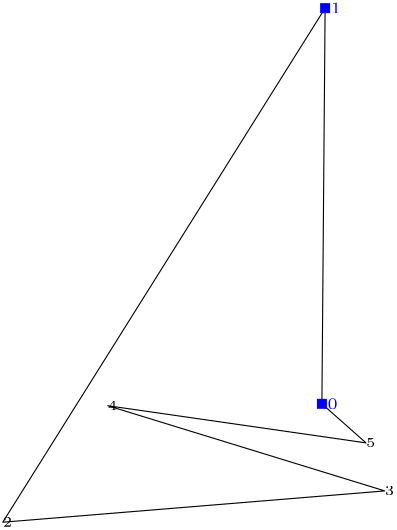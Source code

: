 <ipe version="70206" creator="libvcdim">
<ipestyle name="vc-poly">
<symbol name="vc-point" transformations="translations">
<path fill="blue">-1.8 -1.8 m 1.8 -1.8 l 1.8 1.8 l -1.8 1.8 l h</path>
</symbol>
<symbol name="vc-point(s)" transformations="translations">
<path fill="sym-stroke">-1.8 -1.8 m 1.8 -1.8 l 1.8 1.8 l -1.8 1.8 l h</path>
</symbol>
<color name="red" value="1 0 0"/>
<color name="green" value="0 1 0"/>
<color name="blue" value="0 0 1"/>
<color name="yellow" value="1 1 0"/>
<color name="orange" value="1 0.647 0"/>
<color name="purple" value="0.627 0.125 0.941"/>
</ipestyle>
<page>
<path>145.92200977575055 65.27263625734945 m 147.07817245007809 207.72459776788557 l 31.039094886238704 22.65807731546002 l 168.52942874071627 33.92547766671415 l 68.82633237690875 64.5857537620186 l 161.79447216235002 51.20691209820439 l h</path>
<use name="vc-point" pos="145.92200977575055 65.27263625734945"/><use name="vc-point" pos="147.07817245007809 207.72459776788557"/><text pos="145.92200977575055 65.27263625734945" size="6" stroke="blue" matrix="1 0 0 1 2 0" valign="center">0</text><text pos="147.07817245007809 207.72459776788557" size="6" stroke="blue" matrix="1 0 0 1 2 0" valign="center">1</text><text pos="31.039094886238704 22.65807731546002" size="3" valign="center">2</text><text pos="168.52942874071627 33.92547766671415" size="3" valign="center">3</text><text pos="68.82633237690875 64.5857537620186" size="3" valign="center">4</text><text pos="161.79447216235002 51.20691209820439" size="3" valign="center">5</text></page>
</ipe>